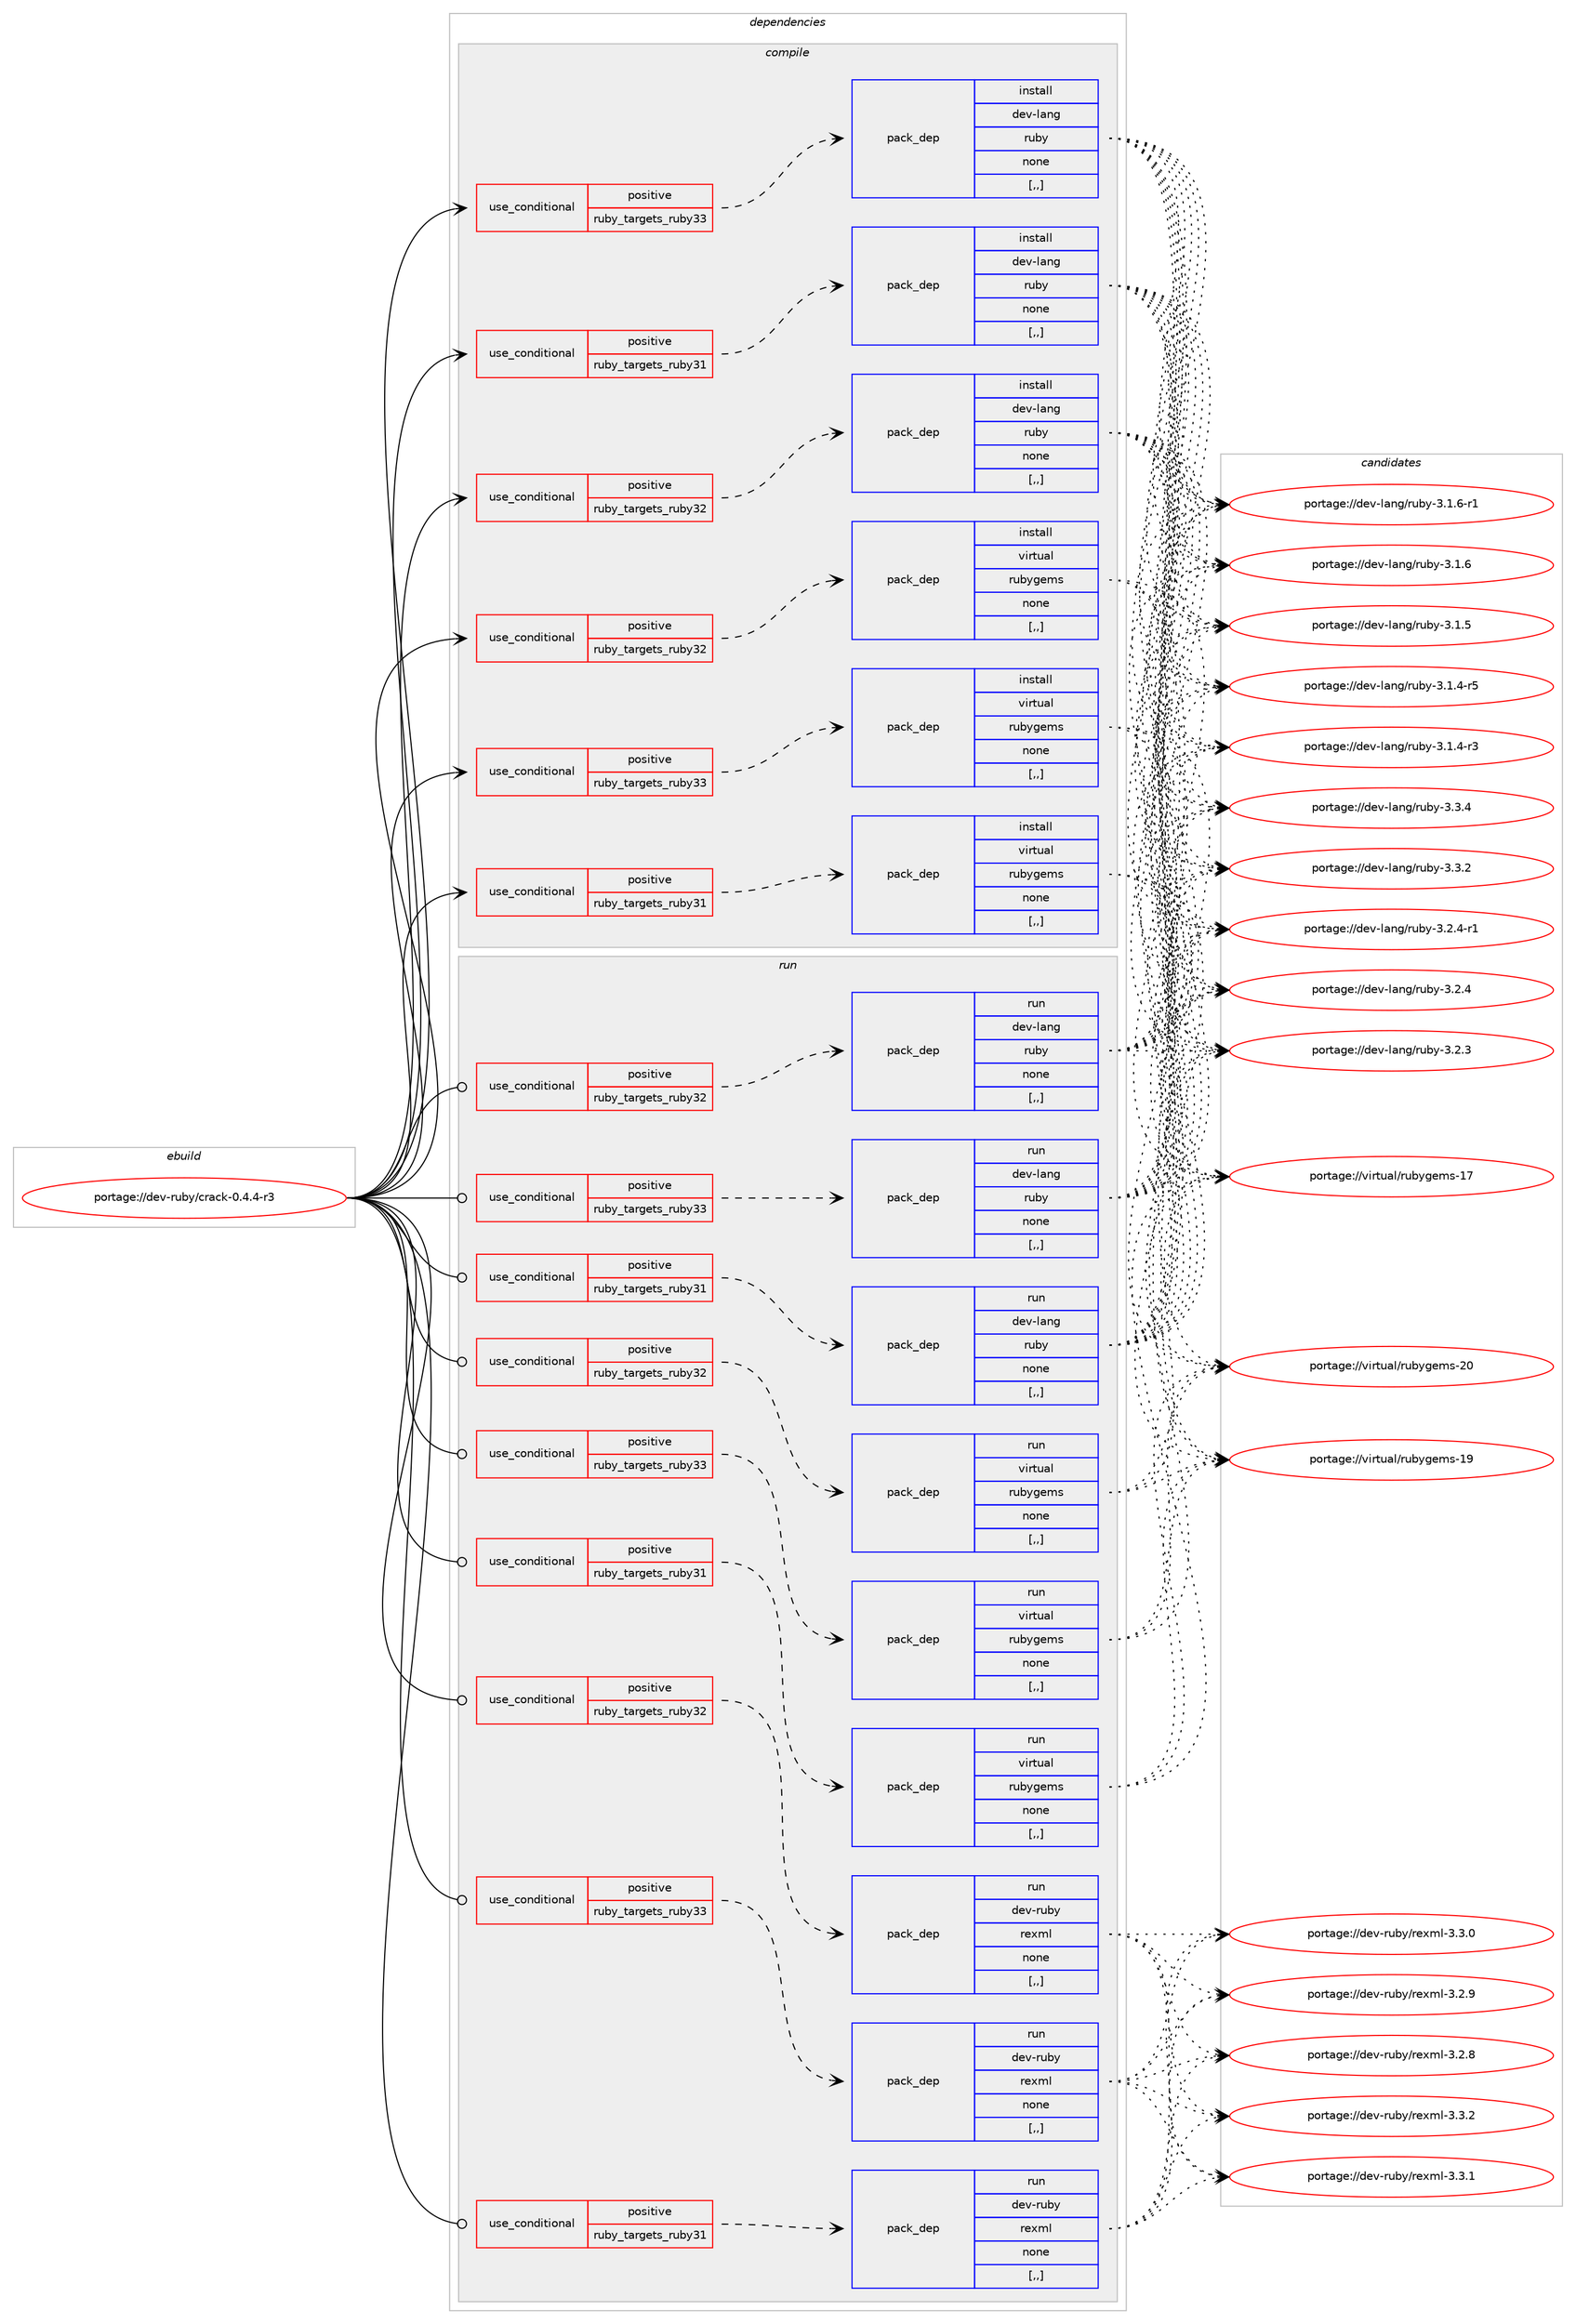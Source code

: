 digraph prolog {

# *************
# Graph options
# *************

newrank=true;
concentrate=true;
compound=true;
graph [rankdir=LR,fontname=Helvetica,fontsize=10,ranksep=1.5];#, ranksep=2.5, nodesep=0.2];
edge  [arrowhead=vee];
node  [fontname=Helvetica,fontsize=10];

# **********
# The ebuild
# **********

subgraph cluster_leftcol {
color=gray;
label=<<i>ebuild</i>>;
id [label="portage://dev-ruby/crack-0.4.4-r3", color=red, width=4, href="../dev-ruby/crack-0.4.4-r3.svg"];
}

# ****************
# The dependencies
# ****************

subgraph cluster_midcol {
color=gray;
label=<<i>dependencies</i>>;
subgraph cluster_compile {
fillcolor="#eeeeee";
style=filled;
label=<<i>compile</i>>;
subgraph cond45990 {
dependency179849 [label=<<TABLE BORDER="0" CELLBORDER="1" CELLSPACING="0" CELLPADDING="4"><TR><TD ROWSPAN="3" CELLPADDING="10">use_conditional</TD></TR><TR><TD>positive</TD></TR><TR><TD>ruby_targets_ruby31</TD></TR></TABLE>>, shape=none, color=red];
subgraph pack132566 {
dependency179850 [label=<<TABLE BORDER="0" CELLBORDER="1" CELLSPACING="0" CELLPADDING="4" WIDTH="220"><TR><TD ROWSPAN="6" CELLPADDING="30">pack_dep</TD></TR><TR><TD WIDTH="110">install</TD></TR><TR><TD>dev-lang</TD></TR><TR><TD>ruby</TD></TR><TR><TD>none</TD></TR><TR><TD>[,,]</TD></TR></TABLE>>, shape=none, color=blue];
}
dependency179849:e -> dependency179850:w [weight=20,style="dashed",arrowhead="vee"];
}
id:e -> dependency179849:w [weight=20,style="solid",arrowhead="vee"];
subgraph cond45991 {
dependency179851 [label=<<TABLE BORDER="0" CELLBORDER="1" CELLSPACING="0" CELLPADDING="4"><TR><TD ROWSPAN="3" CELLPADDING="10">use_conditional</TD></TR><TR><TD>positive</TD></TR><TR><TD>ruby_targets_ruby31</TD></TR></TABLE>>, shape=none, color=red];
subgraph pack132567 {
dependency179852 [label=<<TABLE BORDER="0" CELLBORDER="1" CELLSPACING="0" CELLPADDING="4" WIDTH="220"><TR><TD ROWSPAN="6" CELLPADDING="30">pack_dep</TD></TR><TR><TD WIDTH="110">install</TD></TR><TR><TD>virtual</TD></TR><TR><TD>rubygems</TD></TR><TR><TD>none</TD></TR><TR><TD>[,,]</TD></TR></TABLE>>, shape=none, color=blue];
}
dependency179851:e -> dependency179852:w [weight=20,style="dashed",arrowhead="vee"];
}
id:e -> dependency179851:w [weight=20,style="solid",arrowhead="vee"];
subgraph cond45992 {
dependency179853 [label=<<TABLE BORDER="0" CELLBORDER="1" CELLSPACING="0" CELLPADDING="4"><TR><TD ROWSPAN="3" CELLPADDING="10">use_conditional</TD></TR><TR><TD>positive</TD></TR><TR><TD>ruby_targets_ruby32</TD></TR></TABLE>>, shape=none, color=red];
subgraph pack132568 {
dependency179854 [label=<<TABLE BORDER="0" CELLBORDER="1" CELLSPACING="0" CELLPADDING="4" WIDTH="220"><TR><TD ROWSPAN="6" CELLPADDING="30">pack_dep</TD></TR><TR><TD WIDTH="110">install</TD></TR><TR><TD>dev-lang</TD></TR><TR><TD>ruby</TD></TR><TR><TD>none</TD></TR><TR><TD>[,,]</TD></TR></TABLE>>, shape=none, color=blue];
}
dependency179853:e -> dependency179854:w [weight=20,style="dashed",arrowhead="vee"];
}
id:e -> dependency179853:w [weight=20,style="solid",arrowhead="vee"];
subgraph cond45993 {
dependency179855 [label=<<TABLE BORDER="0" CELLBORDER="1" CELLSPACING="0" CELLPADDING="4"><TR><TD ROWSPAN="3" CELLPADDING="10">use_conditional</TD></TR><TR><TD>positive</TD></TR><TR><TD>ruby_targets_ruby32</TD></TR></TABLE>>, shape=none, color=red];
subgraph pack132569 {
dependency179856 [label=<<TABLE BORDER="0" CELLBORDER="1" CELLSPACING="0" CELLPADDING="4" WIDTH="220"><TR><TD ROWSPAN="6" CELLPADDING="30">pack_dep</TD></TR><TR><TD WIDTH="110">install</TD></TR><TR><TD>virtual</TD></TR><TR><TD>rubygems</TD></TR><TR><TD>none</TD></TR><TR><TD>[,,]</TD></TR></TABLE>>, shape=none, color=blue];
}
dependency179855:e -> dependency179856:w [weight=20,style="dashed",arrowhead="vee"];
}
id:e -> dependency179855:w [weight=20,style="solid",arrowhead="vee"];
subgraph cond45994 {
dependency179857 [label=<<TABLE BORDER="0" CELLBORDER="1" CELLSPACING="0" CELLPADDING="4"><TR><TD ROWSPAN="3" CELLPADDING="10">use_conditional</TD></TR><TR><TD>positive</TD></TR><TR><TD>ruby_targets_ruby33</TD></TR></TABLE>>, shape=none, color=red];
subgraph pack132570 {
dependency179858 [label=<<TABLE BORDER="0" CELLBORDER="1" CELLSPACING="0" CELLPADDING="4" WIDTH="220"><TR><TD ROWSPAN="6" CELLPADDING="30">pack_dep</TD></TR><TR><TD WIDTH="110">install</TD></TR><TR><TD>dev-lang</TD></TR><TR><TD>ruby</TD></TR><TR><TD>none</TD></TR><TR><TD>[,,]</TD></TR></TABLE>>, shape=none, color=blue];
}
dependency179857:e -> dependency179858:w [weight=20,style="dashed",arrowhead="vee"];
}
id:e -> dependency179857:w [weight=20,style="solid",arrowhead="vee"];
subgraph cond45995 {
dependency179859 [label=<<TABLE BORDER="0" CELLBORDER="1" CELLSPACING="0" CELLPADDING="4"><TR><TD ROWSPAN="3" CELLPADDING="10">use_conditional</TD></TR><TR><TD>positive</TD></TR><TR><TD>ruby_targets_ruby33</TD></TR></TABLE>>, shape=none, color=red];
subgraph pack132571 {
dependency179860 [label=<<TABLE BORDER="0" CELLBORDER="1" CELLSPACING="0" CELLPADDING="4" WIDTH="220"><TR><TD ROWSPAN="6" CELLPADDING="30">pack_dep</TD></TR><TR><TD WIDTH="110">install</TD></TR><TR><TD>virtual</TD></TR><TR><TD>rubygems</TD></TR><TR><TD>none</TD></TR><TR><TD>[,,]</TD></TR></TABLE>>, shape=none, color=blue];
}
dependency179859:e -> dependency179860:w [weight=20,style="dashed",arrowhead="vee"];
}
id:e -> dependency179859:w [weight=20,style="solid",arrowhead="vee"];
}
subgraph cluster_compileandrun {
fillcolor="#eeeeee";
style=filled;
label=<<i>compile and run</i>>;
}
subgraph cluster_run {
fillcolor="#eeeeee";
style=filled;
label=<<i>run</i>>;
subgraph cond45996 {
dependency179861 [label=<<TABLE BORDER="0" CELLBORDER="1" CELLSPACING="0" CELLPADDING="4"><TR><TD ROWSPAN="3" CELLPADDING="10">use_conditional</TD></TR><TR><TD>positive</TD></TR><TR><TD>ruby_targets_ruby31</TD></TR></TABLE>>, shape=none, color=red];
subgraph pack132572 {
dependency179862 [label=<<TABLE BORDER="0" CELLBORDER="1" CELLSPACING="0" CELLPADDING="4" WIDTH="220"><TR><TD ROWSPAN="6" CELLPADDING="30">pack_dep</TD></TR><TR><TD WIDTH="110">run</TD></TR><TR><TD>dev-lang</TD></TR><TR><TD>ruby</TD></TR><TR><TD>none</TD></TR><TR><TD>[,,]</TD></TR></TABLE>>, shape=none, color=blue];
}
dependency179861:e -> dependency179862:w [weight=20,style="dashed",arrowhead="vee"];
}
id:e -> dependency179861:w [weight=20,style="solid",arrowhead="odot"];
subgraph cond45997 {
dependency179863 [label=<<TABLE BORDER="0" CELLBORDER="1" CELLSPACING="0" CELLPADDING="4"><TR><TD ROWSPAN="3" CELLPADDING="10">use_conditional</TD></TR><TR><TD>positive</TD></TR><TR><TD>ruby_targets_ruby31</TD></TR></TABLE>>, shape=none, color=red];
subgraph pack132573 {
dependency179864 [label=<<TABLE BORDER="0" CELLBORDER="1" CELLSPACING="0" CELLPADDING="4" WIDTH="220"><TR><TD ROWSPAN="6" CELLPADDING="30">pack_dep</TD></TR><TR><TD WIDTH="110">run</TD></TR><TR><TD>dev-ruby</TD></TR><TR><TD>rexml</TD></TR><TR><TD>none</TD></TR><TR><TD>[,,]</TD></TR></TABLE>>, shape=none, color=blue];
}
dependency179863:e -> dependency179864:w [weight=20,style="dashed",arrowhead="vee"];
}
id:e -> dependency179863:w [weight=20,style="solid",arrowhead="odot"];
subgraph cond45998 {
dependency179865 [label=<<TABLE BORDER="0" CELLBORDER="1" CELLSPACING="0" CELLPADDING="4"><TR><TD ROWSPAN="3" CELLPADDING="10">use_conditional</TD></TR><TR><TD>positive</TD></TR><TR><TD>ruby_targets_ruby31</TD></TR></TABLE>>, shape=none, color=red];
subgraph pack132574 {
dependency179866 [label=<<TABLE BORDER="0" CELLBORDER="1" CELLSPACING="0" CELLPADDING="4" WIDTH="220"><TR><TD ROWSPAN="6" CELLPADDING="30">pack_dep</TD></TR><TR><TD WIDTH="110">run</TD></TR><TR><TD>virtual</TD></TR><TR><TD>rubygems</TD></TR><TR><TD>none</TD></TR><TR><TD>[,,]</TD></TR></TABLE>>, shape=none, color=blue];
}
dependency179865:e -> dependency179866:w [weight=20,style="dashed",arrowhead="vee"];
}
id:e -> dependency179865:w [weight=20,style="solid",arrowhead="odot"];
subgraph cond45999 {
dependency179867 [label=<<TABLE BORDER="0" CELLBORDER="1" CELLSPACING="0" CELLPADDING="4"><TR><TD ROWSPAN="3" CELLPADDING="10">use_conditional</TD></TR><TR><TD>positive</TD></TR><TR><TD>ruby_targets_ruby32</TD></TR></TABLE>>, shape=none, color=red];
subgraph pack132575 {
dependency179868 [label=<<TABLE BORDER="0" CELLBORDER="1" CELLSPACING="0" CELLPADDING="4" WIDTH="220"><TR><TD ROWSPAN="6" CELLPADDING="30">pack_dep</TD></TR><TR><TD WIDTH="110">run</TD></TR><TR><TD>dev-lang</TD></TR><TR><TD>ruby</TD></TR><TR><TD>none</TD></TR><TR><TD>[,,]</TD></TR></TABLE>>, shape=none, color=blue];
}
dependency179867:e -> dependency179868:w [weight=20,style="dashed",arrowhead="vee"];
}
id:e -> dependency179867:w [weight=20,style="solid",arrowhead="odot"];
subgraph cond46000 {
dependency179869 [label=<<TABLE BORDER="0" CELLBORDER="1" CELLSPACING="0" CELLPADDING="4"><TR><TD ROWSPAN="3" CELLPADDING="10">use_conditional</TD></TR><TR><TD>positive</TD></TR><TR><TD>ruby_targets_ruby32</TD></TR></TABLE>>, shape=none, color=red];
subgraph pack132576 {
dependency179870 [label=<<TABLE BORDER="0" CELLBORDER="1" CELLSPACING="0" CELLPADDING="4" WIDTH="220"><TR><TD ROWSPAN="6" CELLPADDING="30">pack_dep</TD></TR><TR><TD WIDTH="110">run</TD></TR><TR><TD>dev-ruby</TD></TR><TR><TD>rexml</TD></TR><TR><TD>none</TD></TR><TR><TD>[,,]</TD></TR></TABLE>>, shape=none, color=blue];
}
dependency179869:e -> dependency179870:w [weight=20,style="dashed",arrowhead="vee"];
}
id:e -> dependency179869:w [weight=20,style="solid",arrowhead="odot"];
subgraph cond46001 {
dependency179871 [label=<<TABLE BORDER="0" CELLBORDER="1" CELLSPACING="0" CELLPADDING="4"><TR><TD ROWSPAN="3" CELLPADDING="10">use_conditional</TD></TR><TR><TD>positive</TD></TR><TR><TD>ruby_targets_ruby32</TD></TR></TABLE>>, shape=none, color=red];
subgraph pack132577 {
dependency179872 [label=<<TABLE BORDER="0" CELLBORDER="1" CELLSPACING="0" CELLPADDING="4" WIDTH="220"><TR><TD ROWSPAN="6" CELLPADDING="30">pack_dep</TD></TR><TR><TD WIDTH="110">run</TD></TR><TR><TD>virtual</TD></TR><TR><TD>rubygems</TD></TR><TR><TD>none</TD></TR><TR><TD>[,,]</TD></TR></TABLE>>, shape=none, color=blue];
}
dependency179871:e -> dependency179872:w [weight=20,style="dashed",arrowhead="vee"];
}
id:e -> dependency179871:w [weight=20,style="solid",arrowhead="odot"];
subgraph cond46002 {
dependency179873 [label=<<TABLE BORDER="0" CELLBORDER="1" CELLSPACING="0" CELLPADDING="4"><TR><TD ROWSPAN="3" CELLPADDING="10">use_conditional</TD></TR><TR><TD>positive</TD></TR><TR><TD>ruby_targets_ruby33</TD></TR></TABLE>>, shape=none, color=red];
subgraph pack132578 {
dependency179874 [label=<<TABLE BORDER="0" CELLBORDER="1" CELLSPACING="0" CELLPADDING="4" WIDTH="220"><TR><TD ROWSPAN="6" CELLPADDING="30">pack_dep</TD></TR><TR><TD WIDTH="110">run</TD></TR><TR><TD>dev-lang</TD></TR><TR><TD>ruby</TD></TR><TR><TD>none</TD></TR><TR><TD>[,,]</TD></TR></TABLE>>, shape=none, color=blue];
}
dependency179873:e -> dependency179874:w [weight=20,style="dashed",arrowhead="vee"];
}
id:e -> dependency179873:w [weight=20,style="solid",arrowhead="odot"];
subgraph cond46003 {
dependency179875 [label=<<TABLE BORDER="0" CELLBORDER="1" CELLSPACING="0" CELLPADDING="4"><TR><TD ROWSPAN="3" CELLPADDING="10">use_conditional</TD></TR><TR><TD>positive</TD></TR><TR><TD>ruby_targets_ruby33</TD></TR></TABLE>>, shape=none, color=red];
subgraph pack132579 {
dependency179876 [label=<<TABLE BORDER="0" CELLBORDER="1" CELLSPACING="0" CELLPADDING="4" WIDTH="220"><TR><TD ROWSPAN="6" CELLPADDING="30">pack_dep</TD></TR><TR><TD WIDTH="110">run</TD></TR><TR><TD>dev-ruby</TD></TR><TR><TD>rexml</TD></TR><TR><TD>none</TD></TR><TR><TD>[,,]</TD></TR></TABLE>>, shape=none, color=blue];
}
dependency179875:e -> dependency179876:w [weight=20,style="dashed",arrowhead="vee"];
}
id:e -> dependency179875:w [weight=20,style="solid",arrowhead="odot"];
subgraph cond46004 {
dependency179877 [label=<<TABLE BORDER="0" CELLBORDER="1" CELLSPACING="0" CELLPADDING="4"><TR><TD ROWSPAN="3" CELLPADDING="10">use_conditional</TD></TR><TR><TD>positive</TD></TR><TR><TD>ruby_targets_ruby33</TD></TR></TABLE>>, shape=none, color=red];
subgraph pack132580 {
dependency179878 [label=<<TABLE BORDER="0" CELLBORDER="1" CELLSPACING="0" CELLPADDING="4" WIDTH="220"><TR><TD ROWSPAN="6" CELLPADDING="30">pack_dep</TD></TR><TR><TD WIDTH="110">run</TD></TR><TR><TD>virtual</TD></TR><TR><TD>rubygems</TD></TR><TR><TD>none</TD></TR><TR><TD>[,,]</TD></TR></TABLE>>, shape=none, color=blue];
}
dependency179877:e -> dependency179878:w [weight=20,style="dashed",arrowhead="vee"];
}
id:e -> dependency179877:w [weight=20,style="solid",arrowhead="odot"];
}
}

# **************
# The candidates
# **************

subgraph cluster_choices {
rank=same;
color=gray;
label=<<i>candidates</i>>;

subgraph choice132566 {
color=black;
nodesep=1;
choice10010111845108971101034711411798121455146514652 [label="portage://dev-lang/ruby-3.3.4", color=red, width=4,href="../dev-lang/ruby-3.3.4.svg"];
choice10010111845108971101034711411798121455146514650 [label="portage://dev-lang/ruby-3.3.2", color=red, width=4,href="../dev-lang/ruby-3.3.2.svg"];
choice100101118451089711010347114117981214551465046524511449 [label="portage://dev-lang/ruby-3.2.4-r1", color=red, width=4,href="../dev-lang/ruby-3.2.4-r1.svg"];
choice10010111845108971101034711411798121455146504652 [label="portage://dev-lang/ruby-3.2.4", color=red, width=4,href="../dev-lang/ruby-3.2.4.svg"];
choice10010111845108971101034711411798121455146504651 [label="portage://dev-lang/ruby-3.2.3", color=red, width=4,href="../dev-lang/ruby-3.2.3.svg"];
choice100101118451089711010347114117981214551464946544511449 [label="portage://dev-lang/ruby-3.1.6-r1", color=red, width=4,href="../dev-lang/ruby-3.1.6-r1.svg"];
choice10010111845108971101034711411798121455146494654 [label="portage://dev-lang/ruby-3.1.6", color=red, width=4,href="../dev-lang/ruby-3.1.6.svg"];
choice10010111845108971101034711411798121455146494653 [label="portage://dev-lang/ruby-3.1.5", color=red, width=4,href="../dev-lang/ruby-3.1.5.svg"];
choice100101118451089711010347114117981214551464946524511453 [label="portage://dev-lang/ruby-3.1.4-r5", color=red, width=4,href="../dev-lang/ruby-3.1.4-r5.svg"];
choice100101118451089711010347114117981214551464946524511451 [label="portage://dev-lang/ruby-3.1.4-r3", color=red, width=4,href="../dev-lang/ruby-3.1.4-r3.svg"];
dependency179850:e -> choice10010111845108971101034711411798121455146514652:w [style=dotted,weight="100"];
dependency179850:e -> choice10010111845108971101034711411798121455146514650:w [style=dotted,weight="100"];
dependency179850:e -> choice100101118451089711010347114117981214551465046524511449:w [style=dotted,weight="100"];
dependency179850:e -> choice10010111845108971101034711411798121455146504652:w [style=dotted,weight="100"];
dependency179850:e -> choice10010111845108971101034711411798121455146504651:w [style=dotted,weight="100"];
dependency179850:e -> choice100101118451089711010347114117981214551464946544511449:w [style=dotted,weight="100"];
dependency179850:e -> choice10010111845108971101034711411798121455146494654:w [style=dotted,weight="100"];
dependency179850:e -> choice10010111845108971101034711411798121455146494653:w [style=dotted,weight="100"];
dependency179850:e -> choice100101118451089711010347114117981214551464946524511453:w [style=dotted,weight="100"];
dependency179850:e -> choice100101118451089711010347114117981214551464946524511451:w [style=dotted,weight="100"];
}
subgraph choice132567 {
color=black;
nodesep=1;
choice118105114116117971084711411798121103101109115455048 [label="portage://virtual/rubygems-20", color=red, width=4,href="../virtual/rubygems-20.svg"];
choice118105114116117971084711411798121103101109115454957 [label="portage://virtual/rubygems-19", color=red, width=4,href="../virtual/rubygems-19.svg"];
choice118105114116117971084711411798121103101109115454955 [label="portage://virtual/rubygems-17", color=red, width=4,href="../virtual/rubygems-17.svg"];
dependency179852:e -> choice118105114116117971084711411798121103101109115455048:w [style=dotted,weight="100"];
dependency179852:e -> choice118105114116117971084711411798121103101109115454957:w [style=dotted,weight="100"];
dependency179852:e -> choice118105114116117971084711411798121103101109115454955:w [style=dotted,weight="100"];
}
subgraph choice132568 {
color=black;
nodesep=1;
choice10010111845108971101034711411798121455146514652 [label="portage://dev-lang/ruby-3.3.4", color=red, width=4,href="../dev-lang/ruby-3.3.4.svg"];
choice10010111845108971101034711411798121455146514650 [label="portage://dev-lang/ruby-3.3.2", color=red, width=4,href="../dev-lang/ruby-3.3.2.svg"];
choice100101118451089711010347114117981214551465046524511449 [label="portage://dev-lang/ruby-3.2.4-r1", color=red, width=4,href="../dev-lang/ruby-3.2.4-r1.svg"];
choice10010111845108971101034711411798121455146504652 [label="portage://dev-lang/ruby-3.2.4", color=red, width=4,href="../dev-lang/ruby-3.2.4.svg"];
choice10010111845108971101034711411798121455146504651 [label="portage://dev-lang/ruby-3.2.3", color=red, width=4,href="../dev-lang/ruby-3.2.3.svg"];
choice100101118451089711010347114117981214551464946544511449 [label="portage://dev-lang/ruby-3.1.6-r1", color=red, width=4,href="../dev-lang/ruby-3.1.6-r1.svg"];
choice10010111845108971101034711411798121455146494654 [label="portage://dev-lang/ruby-3.1.6", color=red, width=4,href="../dev-lang/ruby-3.1.6.svg"];
choice10010111845108971101034711411798121455146494653 [label="portage://dev-lang/ruby-3.1.5", color=red, width=4,href="../dev-lang/ruby-3.1.5.svg"];
choice100101118451089711010347114117981214551464946524511453 [label="portage://dev-lang/ruby-3.1.4-r5", color=red, width=4,href="../dev-lang/ruby-3.1.4-r5.svg"];
choice100101118451089711010347114117981214551464946524511451 [label="portage://dev-lang/ruby-3.1.4-r3", color=red, width=4,href="../dev-lang/ruby-3.1.4-r3.svg"];
dependency179854:e -> choice10010111845108971101034711411798121455146514652:w [style=dotted,weight="100"];
dependency179854:e -> choice10010111845108971101034711411798121455146514650:w [style=dotted,weight="100"];
dependency179854:e -> choice100101118451089711010347114117981214551465046524511449:w [style=dotted,weight="100"];
dependency179854:e -> choice10010111845108971101034711411798121455146504652:w [style=dotted,weight="100"];
dependency179854:e -> choice10010111845108971101034711411798121455146504651:w [style=dotted,weight="100"];
dependency179854:e -> choice100101118451089711010347114117981214551464946544511449:w [style=dotted,weight="100"];
dependency179854:e -> choice10010111845108971101034711411798121455146494654:w [style=dotted,weight="100"];
dependency179854:e -> choice10010111845108971101034711411798121455146494653:w [style=dotted,weight="100"];
dependency179854:e -> choice100101118451089711010347114117981214551464946524511453:w [style=dotted,weight="100"];
dependency179854:e -> choice100101118451089711010347114117981214551464946524511451:w [style=dotted,weight="100"];
}
subgraph choice132569 {
color=black;
nodesep=1;
choice118105114116117971084711411798121103101109115455048 [label="portage://virtual/rubygems-20", color=red, width=4,href="../virtual/rubygems-20.svg"];
choice118105114116117971084711411798121103101109115454957 [label="portage://virtual/rubygems-19", color=red, width=4,href="../virtual/rubygems-19.svg"];
choice118105114116117971084711411798121103101109115454955 [label="portage://virtual/rubygems-17", color=red, width=4,href="../virtual/rubygems-17.svg"];
dependency179856:e -> choice118105114116117971084711411798121103101109115455048:w [style=dotted,weight="100"];
dependency179856:e -> choice118105114116117971084711411798121103101109115454957:w [style=dotted,weight="100"];
dependency179856:e -> choice118105114116117971084711411798121103101109115454955:w [style=dotted,weight="100"];
}
subgraph choice132570 {
color=black;
nodesep=1;
choice10010111845108971101034711411798121455146514652 [label="portage://dev-lang/ruby-3.3.4", color=red, width=4,href="../dev-lang/ruby-3.3.4.svg"];
choice10010111845108971101034711411798121455146514650 [label="portage://dev-lang/ruby-3.3.2", color=red, width=4,href="../dev-lang/ruby-3.3.2.svg"];
choice100101118451089711010347114117981214551465046524511449 [label="portage://dev-lang/ruby-3.2.4-r1", color=red, width=4,href="../dev-lang/ruby-3.2.4-r1.svg"];
choice10010111845108971101034711411798121455146504652 [label="portage://dev-lang/ruby-3.2.4", color=red, width=4,href="../dev-lang/ruby-3.2.4.svg"];
choice10010111845108971101034711411798121455146504651 [label="portage://dev-lang/ruby-3.2.3", color=red, width=4,href="../dev-lang/ruby-3.2.3.svg"];
choice100101118451089711010347114117981214551464946544511449 [label="portage://dev-lang/ruby-3.1.6-r1", color=red, width=4,href="../dev-lang/ruby-3.1.6-r1.svg"];
choice10010111845108971101034711411798121455146494654 [label="portage://dev-lang/ruby-3.1.6", color=red, width=4,href="../dev-lang/ruby-3.1.6.svg"];
choice10010111845108971101034711411798121455146494653 [label="portage://dev-lang/ruby-3.1.5", color=red, width=4,href="../dev-lang/ruby-3.1.5.svg"];
choice100101118451089711010347114117981214551464946524511453 [label="portage://dev-lang/ruby-3.1.4-r5", color=red, width=4,href="../dev-lang/ruby-3.1.4-r5.svg"];
choice100101118451089711010347114117981214551464946524511451 [label="portage://dev-lang/ruby-3.1.4-r3", color=red, width=4,href="../dev-lang/ruby-3.1.4-r3.svg"];
dependency179858:e -> choice10010111845108971101034711411798121455146514652:w [style=dotted,weight="100"];
dependency179858:e -> choice10010111845108971101034711411798121455146514650:w [style=dotted,weight="100"];
dependency179858:e -> choice100101118451089711010347114117981214551465046524511449:w [style=dotted,weight="100"];
dependency179858:e -> choice10010111845108971101034711411798121455146504652:w [style=dotted,weight="100"];
dependency179858:e -> choice10010111845108971101034711411798121455146504651:w [style=dotted,weight="100"];
dependency179858:e -> choice100101118451089711010347114117981214551464946544511449:w [style=dotted,weight="100"];
dependency179858:e -> choice10010111845108971101034711411798121455146494654:w [style=dotted,weight="100"];
dependency179858:e -> choice10010111845108971101034711411798121455146494653:w [style=dotted,weight="100"];
dependency179858:e -> choice100101118451089711010347114117981214551464946524511453:w [style=dotted,weight="100"];
dependency179858:e -> choice100101118451089711010347114117981214551464946524511451:w [style=dotted,weight="100"];
}
subgraph choice132571 {
color=black;
nodesep=1;
choice118105114116117971084711411798121103101109115455048 [label="portage://virtual/rubygems-20", color=red, width=4,href="../virtual/rubygems-20.svg"];
choice118105114116117971084711411798121103101109115454957 [label="portage://virtual/rubygems-19", color=red, width=4,href="../virtual/rubygems-19.svg"];
choice118105114116117971084711411798121103101109115454955 [label="portage://virtual/rubygems-17", color=red, width=4,href="../virtual/rubygems-17.svg"];
dependency179860:e -> choice118105114116117971084711411798121103101109115455048:w [style=dotted,weight="100"];
dependency179860:e -> choice118105114116117971084711411798121103101109115454957:w [style=dotted,weight="100"];
dependency179860:e -> choice118105114116117971084711411798121103101109115454955:w [style=dotted,weight="100"];
}
subgraph choice132572 {
color=black;
nodesep=1;
choice10010111845108971101034711411798121455146514652 [label="portage://dev-lang/ruby-3.3.4", color=red, width=4,href="../dev-lang/ruby-3.3.4.svg"];
choice10010111845108971101034711411798121455146514650 [label="portage://dev-lang/ruby-3.3.2", color=red, width=4,href="../dev-lang/ruby-3.3.2.svg"];
choice100101118451089711010347114117981214551465046524511449 [label="portage://dev-lang/ruby-3.2.4-r1", color=red, width=4,href="../dev-lang/ruby-3.2.4-r1.svg"];
choice10010111845108971101034711411798121455146504652 [label="portage://dev-lang/ruby-3.2.4", color=red, width=4,href="../dev-lang/ruby-3.2.4.svg"];
choice10010111845108971101034711411798121455146504651 [label="portage://dev-lang/ruby-3.2.3", color=red, width=4,href="../dev-lang/ruby-3.2.3.svg"];
choice100101118451089711010347114117981214551464946544511449 [label="portage://dev-lang/ruby-3.1.6-r1", color=red, width=4,href="../dev-lang/ruby-3.1.6-r1.svg"];
choice10010111845108971101034711411798121455146494654 [label="portage://dev-lang/ruby-3.1.6", color=red, width=4,href="../dev-lang/ruby-3.1.6.svg"];
choice10010111845108971101034711411798121455146494653 [label="portage://dev-lang/ruby-3.1.5", color=red, width=4,href="../dev-lang/ruby-3.1.5.svg"];
choice100101118451089711010347114117981214551464946524511453 [label="portage://dev-lang/ruby-3.1.4-r5", color=red, width=4,href="../dev-lang/ruby-3.1.4-r5.svg"];
choice100101118451089711010347114117981214551464946524511451 [label="portage://dev-lang/ruby-3.1.4-r3", color=red, width=4,href="../dev-lang/ruby-3.1.4-r3.svg"];
dependency179862:e -> choice10010111845108971101034711411798121455146514652:w [style=dotted,weight="100"];
dependency179862:e -> choice10010111845108971101034711411798121455146514650:w [style=dotted,weight="100"];
dependency179862:e -> choice100101118451089711010347114117981214551465046524511449:w [style=dotted,weight="100"];
dependency179862:e -> choice10010111845108971101034711411798121455146504652:w [style=dotted,weight="100"];
dependency179862:e -> choice10010111845108971101034711411798121455146504651:w [style=dotted,weight="100"];
dependency179862:e -> choice100101118451089711010347114117981214551464946544511449:w [style=dotted,weight="100"];
dependency179862:e -> choice10010111845108971101034711411798121455146494654:w [style=dotted,weight="100"];
dependency179862:e -> choice10010111845108971101034711411798121455146494653:w [style=dotted,weight="100"];
dependency179862:e -> choice100101118451089711010347114117981214551464946524511453:w [style=dotted,weight="100"];
dependency179862:e -> choice100101118451089711010347114117981214551464946524511451:w [style=dotted,weight="100"];
}
subgraph choice132573 {
color=black;
nodesep=1;
choice100101118451141179812147114101120109108455146514650 [label="portage://dev-ruby/rexml-3.3.2", color=red, width=4,href="../dev-ruby/rexml-3.3.2.svg"];
choice100101118451141179812147114101120109108455146514649 [label="portage://dev-ruby/rexml-3.3.1", color=red, width=4,href="../dev-ruby/rexml-3.3.1.svg"];
choice100101118451141179812147114101120109108455146514648 [label="portage://dev-ruby/rexml-3.3.0", color=red, width=4,href="../dev-ruby/rexml-3.3.0.svg"];
choice100101118451141179812147114101120109108455146504657 [label="portage://dev-ruby/rexml-3.2.9", color=red, width=4,href="../dev-ruby/rexml-3.2.9.svg"];
choice100101118451141179812147114101120109108455146504656 [label="portage://dev-ruby/rexml-3.2.8", color=red, width=4,href="../dev-ruby/rexml-3.2.8.svg"];
dependency179864:e -> choice100101118451141179812147114101120109108455146514650:w [style=dotted,weight="100"];
dependency179864:e -> choice100101118451141179812147114101120109108455146514649:w [style=dotted,weight="100"];
dependency179864:e -> choice100101118451141179812147114101120109108455146514648:w [style=dotted,weight="100"];
dependency179864:e -> choice100101118451141179812147114101120109108455146504657:w [style=dotted,weight="100"];
dependency179864:e -> choice100101118451141179812147114101120109108455146504656:w [style=dotted,weight="100"];
}
subgraph choice132574 {
color=black;
nodesep=1;
choice118105114116117971084711411798121103101109115455048 [label="portage://virtual/rubygems-20", color=red, width=4,href="../virtual/rubygems-20.svg"];
choice118105114116117971084711411798121103101109115454957 [label="portage://virtual/rubygems-19", color=red, width=4,href="../virtual/rubygems-19.svg"];
choice118105114116117971084711411798121103101109115454955 [label="portage://virtual/rubygems-17", color=red, width=4,href="../virtual/rubygems-17.svg"];
dependency179866:e -> choice118105114116117971084711411798121103101109115455048:w [style=dotted,weight="100"];
dependency179866:e -> choice118105114116117971084711411798121103101109115454957:w [style=dotted,weight="100"];
dependency179866:e -> choice118105114116117971084711411798121103101109115454955:w [style=dotted,weight="100"];
}
subgraph choice132575 {
color=black;
nodesep=1;
choice10010111845108971101034711411798121455146514652 [label="portage://dev-lang/ruby-3.3.4", color=red, width=4,href="../dev-lang/ruby-3.3.4.svg"];
choice10010111845108971101034711411798121455146514650 [label="portage://dev-lang/ruby-3.3.2", color=red, width=4,href="../dev-lang/ruby-3.3.2.svg"];
choice100101118451089711010347114117981214551465046524511449 [label="portage://dev-lang/ruby-3.2.4-r1", color=red, width=4,href="../dev-lang/ruby-3.2.4-r1.svg"];
choice10010111845108971101034711411798121455146504652 [label="portage://dev-lang/ruby-3.2.4", color=red, width=4,href="../dev-lang/ruby-3.2.4.svg"];
choice10010111845108971101034711411798121455146504651 [label="portage://dev-lang/ruby-3.2.3", color=red, width=4,href="../dev-lang/ruby-3.2.3.svg"];
choice100101118451089711010347114117981214551464946544511449 [label="portage://dev-lang/ruby-3.1.6-r1", color=red, width=4,href="../dev-lang/ruby-3.1.6-r1.svg"];
choice10010111845108971101034711411798121455146494654 [label="portage://dev-lang/ruby-3.1.6", color=red, width=4,href="../dev-lang/ruby-3.1.6.svg"];
choice10010111845108971101034711411798121455146494653 [label="portage://dev-lang/ruby-3.1.5", color=red, width=4,href="../dev-lang/ruby-3.1.5.svg"];
choice100101118451089711010347114117981214551464946524511453 [label="portage://dev-lang/ruby-3.1.4-r5", color=red, width=4,href="../dev-lang/ruby-3.1.4-r5.svg"];
choice100101118451089711010347114117981214551464946524511451 [label="portage://dev-lang/ruby-3.1.4-r3", color=red, width=4,href="../dev-lang/ruby-3.1.4-r3.svg"];
dependency179868:e -> choice10010111845108971101034711411798121455146514652:w [style=dotted,weight="100"];
dependency179868:e -> choice10010111845108971101034711411798121455146514650:w [style=dotted,weight="100"];
dependency179868:e -> choice100101118451089711010347114117981214551465046524511449:w [style=dotted,weight="100"];
dependency179868:e -> choice10010111845108971101034711411798121455146504652:w [style=dotted,weight="100"];
dependency179868:e -> choice10010111845108971101034711411798121455146504651:w [style=dotted,weight="100"];
dependency179868:e -> choice100101118451089711010347114117981214551464946544511449:w [style=dotted,weight="100"];
dependency179868:e -> choice10010111845108971101034711411798121455146494654:w [style=dotted,weight="100"];
dependency179868:e -> choice10010111845108971101034711411798121455146494653:w [style=dotted,weight="100"];
dependency179868:e -> choice100101118451089711010347114117981214551464946524511453:w [style=dotted,weight="100"];
dependency179868:e -> choice100101118451089711010347114117981214551464946524511451:w [style=dotted,weight="100"];
}
subgraph choice132576 {
color=black;
nodesep=1;
choice100101118451141179812147114101120109108455146514650 [label="portage://dev-ruby/rexml-3.3.2", color=red, width=4,href="../dev-ruby/rexml-3.3.2.svg"];
choice100101118451141179812147114101120109108455146514649 [label="portage://dev-ruby/rexml-3.3.1", color=red, width=4,href="../dev-ruby/rexml-3.3.1.svg"];
choice100101118451141179812147114101120109108455146514648 [label="portage://dev-ruby/rexml-3.3.0", color=red, width=4,href="../dev-ruby/rexml-3.3.0.svg"];
choice100101118451141179812147114101120109108455146504657 [label="portage://dev-ruby/rexml-3.2.9", color=red, width=4,href="../dev-ruby/rexml-3.2.9.svg"];
choice100101118451141179812147114101120109108455146504656 [label="portage://dev-ruby/rexml-3.2.8", color=red, width=4,href="../dev-ruby/rexml-3.2.8.svg"];
dependency179870:e -> choice100101118451141179812147114101120109108455146514650:w [style=dotted,weight="100"];
dependency179870:e -> choice100101118451141179812147114101120109108455146514649:w [style=dotted,weight="100"];
dependency179870:e -> choice100101118451141179812147114101120109108455146514648:w [style=dotted,weight="100"];
dependency179870:e -> choice100101118451141179812147114101120109108455146504657:w [style=dotted,weight="100"];
dependency179870:e -> choice100101118451141179812147114101120109108455146504656:w [style=dotted,weight="100"];
}
subgraph choice132577 {
color=black;
nodesep=1;
choice118105114116117971084711411798121103101109115455048 [label="portage://virtual/rubygems-20", color=red, width=4,href="../virtual/rubygems-20.svg"];
choice118105114116117971084711411798121103101109115454957 [label="portage://virtual/rubygems-19", color=red, width=4,href="../virtual/rubygems-19.svg"];
choice118105114116117971084711411798121103101109115454955 [label="portage://virtual/rubygems-17", color=red, width=4,href="../virtual/rubygems-17.svg"];
dependency179872:e -> choice118105114116117971084711411798121103101109115455048:w [style=dotted,weight="100"];
dependency179872:e -> choice118105114116117971084711411798121103101109115454957:w [style=dotted,weight="100"];
dependency179872:e -> choice118105114116117971084711411798121103101109115454955:w [style=dotted,weight="100"];
}
subgraph choice132578 {
color=black;
nodesep=1;
choice10010111845108971101034711411798121455146514652 [label="portage://dev-lang/ruby-3.3.4", color=red, width=4,href="../dev-lang/ruby-3.3.4.svg"];
choice10010111845108971101034711411798121455146514650 [label="portage://dev-lang/ruby-3.3.2", color=red, width=4,href="../dev-lang/ruby-3.3.2.svg"];
choice100101118451089711010347114117981214551465046524511449 [label="portage://dev-lang/ruby-3.2.4-r1", color=red, width=4,href="../dev-lang/ruby-3.2.4-r1.svg"];
choice10010111845108971101034711411798121455146504652 [label="portage://dev-lang/ruby-3.2.4", color=red, width=4,href="../dev-lang/ruby-3.2.4.svg"];
choice10010111845108971101034711411798121455146504651 [label="portage://dev-lang/ruby-3.2.3", color=red, width=4,href="../dev-lang/ruby-3.2.3.svg"];
choice100101118451089711010347114117981214551464946544511449 [label="portage://dev-lang/ruby-3.1.6-r1", color=red, width=4,href="../dev-lang/ruby-3.1.6-r1.svg"];
choice10010111845108971101034711411798121455146494654 [label="portage://dev-lang/ruby-3.1.6", color=red, width=4,href="../dev-lang/ruby-3.1.6.svg"];
choice10010111845108971101034711411798121455146494653 [label="portage://dev-lang/ruby-3.1.5", color=red, width=4,href="../dev-lang/ruby-3.1.5.svg"];
choice100101118451089711010347114117981214551464946524511453 [label="portage://dev-lang/ruby-3.1.4-r5", color=red, width=4,href="../dev-lang/ruby-3.1.4-r5.svg"];
choice100101118451089711010347114117981214551464946524511451 [label="portage://dev-lang/ruby-3.1.4-r3", color=red, width=4,href="../dev-lang/ruby-3.1.4-r3.svg"];
dependency179874:e -> choice10010111845108971101034711411798121455146514652:w [style=dotted,weight="100"];
dependency179874:e -> choice10010111845108971101034711411798121455146514650:w [style=dotted,weight="100"];
dependency179874:e -> choice100101118451089711010347114117981214551465046524511449:w [style=dotted,weight="100"];
dependency179874:e -> choice10010111845108971101034711411798121455146504652:w [style=dotted,weight="100"];
dependency179874:e -> choice10010111845108971101034711411798121455146504651:w [style=dotted,weight="100"];
dependency179874:e -> choice100101118451089711010347114117981214551464946544511449:w [style=dotted,weight="100"];
dependency179874:e -> choice10010111845108971101034711411798121455146494654:w [style=dotted,weight="100"];
dependency179874:e -> choice10010111845108971101034711411798121455146494653:w [style=dotted,weight="100"];
dependency179874:e -> choice100101118451089711010347114117981214551464946524511453:w [style=dotted,weight="100"];
dependency179874:e -> choice100101118451089711010347114117981214551464946524511451:w [style=dotted,weight="100"];
}
subgraph choice132579 {
color=black;
nodesep=1;
choice100101118451141179812147114101120109108455146514650 [label="portage://dev-ruby/rexml-3.3.2", color=red, width=4,href="../dev-ruby/rexml-3.3.2.svg"];
choice100101118451141179812147114101120109108455146514649 [label="portage://dev-ruby/rexml-3.3.1", color=red, width=4,href="../dev-ruby/rexml-3.3.1.svg"];
choice100101118451141179812147114101120109108455146514648 [label="portage://dev-ruby/rexml-3.3.0", color=red, width=4,href="../dev-ruby/rexml-3.3.0.svg"];
choice100101118451141179812147114101120109108455146504657 [label="portage://dev-ruby/rexml-3.2.9", color=red, width=4,href="../dev-ruby/rexml-3.2.9.svg"];
choice100101118451141179812147114101120109108455146504656 [label="portage://dev-ruby/rexml-3.2.8", color=red, width=4,href="../dev-ruby/rexml-3.2.8.svg"];
dependency179876:e -> choice100101118451141179812147114101120109108455146514650:w [style=dotted,weight="100"];
dependency179876:e -> choice100101118451141179812147114101120109108455146514649:w [style=dotted,weight="100"];
dependency179876:e -> choice100101118451141179812147114101120109108455146514648:w [style=dotted,weight="100"];
dependency179876:e -> choice100101118451141179812147114101120109108455146504657:w [style=dotted,weight="100"];
dependency179876:e -> choice100101118451141179812147114101120109108455146504656:w [style=dotted,weight="100"];
}
subgraph choice132580 {
color=black;
nodesep=1;
choice118105114116117971084711411798121103101109115455048 [label="portage://virtual/rubygems-20", color=red, width=4,href="../virtual/rubygems-20.svg"];
choice118105114116117971084711411798121103101109115454957 [label="portage://virtual/rubygems-19", color=red, width=4,href="../virtual/rubygems-19.svg"];
choice118105114116117971084711411798121103101109115454955 [label="portage://virtual/rubygems-17", color=red, width=4,href="../virtual/rubygems-17.svg"];
dependency179878:e -> choice118105114116117971084711411798121103101109115455048:w [style=dotted,weight="100"];
dependency179878:e -> choice118105114116117971084711411798121103101109115454957:w [style=dotted,weight="100"];
dependency179878:e -> choice118105114116117971084711411798121103101109115454955:w [style=dotted,weight="100"];
}
}

}
